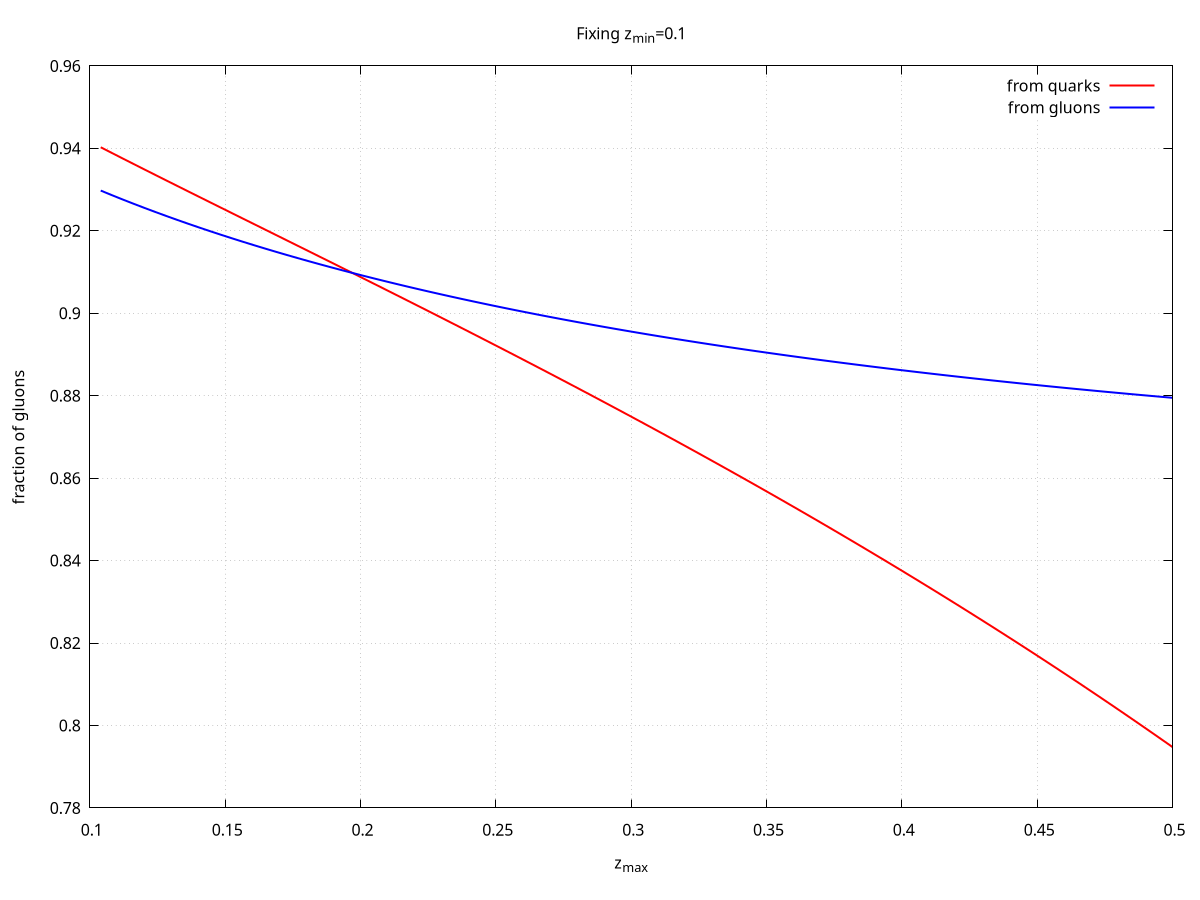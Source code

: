 reset
set term pdfcairo enhanced color size 10cm,8cm
set out 'analytics.pdf'
set colors classic

#----------------------------------------------------------------------
# analytic results
#
# We work in the small-angle limit and at lowest orderin alphas
#
# In both cases, the cuts amount to selecting momentum fractions
# between some zmin and some zmax.
#
# We define
#   Iab = \int_zmin^zmax dz Pab(z)
#
# If we start with a quark (or gluon), the fraction of secondary Lund
# planes with a gluon as a leading parton is, respectively
#   f(g|q) = Igq/(Iqq+Igq)
#   f(g|g) = Igg/(Iqg+Igg)
#
# In practice, we have
#
#  Iqq = CF \int_zmin^zmax dz (1+z^2)/(1-z)
#      = CF \int_zmin^zmax dz 2/(1-z) - 1 - z
#      = CF [2 log((1-zmin)/(1-zmax)) - (zmax-zmin) - 1/2 (zmax^2-zmin^2)]
#      = CF [2 log((1-zmin)/(1-zmax)) - (zmax-zmin) (1+(zmax+zmin)/2)]
#
#  Igq = CF \int_zmin^zmax dz (1+(1-z)^2)/z
#      = CF \int_zmin^zmax dz 2/z - 2 + z
#      = CF [2 log(zmax/zmin) - 2 (zmax-zmin) + 1/2 (zmax^2-zmin^2)]
#      = CF [2 log(zmax/zmin) - 2 (zmax-zmin) (1-(zmax+zmin)/4)]
#
#  Iqg = 2 Tf \int_zmin^zmax dz [z^2+(1-z)^2]
#      = 2 Tf/3 [(zmax^3-zmin^3) + ((1-zmin)^3-(1-zmax)^3)]
#      = 2 Tf/3 (zmax-zmin) [2 (zmax^2+zmin zmax+zmin^2) - 3 (zmin+zmax) + 3]
#
#  Igg = 2 CA \int_zmin^zmax dz z/(1-z) + (1-z)/z + z (1-z)
#      = 2 CA \int_zmin^zmax dz 1/(1-z) + 1/z + z (1-z) - 2
#      = 2 CA [log(zmax(1-zmin)/(zmin(1-zmax))) - 2 (zmax-zmin) + (zmax^2-zmin^2)/2 - (zmax^3-zmin^3)/3]

# Quick normalisation check:
# zmax=1/2
#  Iqg = 2 Tf/3 [(1/8-zmin^3) + ((1-zmin)^3-1/8)]
#  Igg = 2 CA [log((1-zmin)/zmin) - 2 (1/2-zmin) + (1/4-zmin^2)/2 - (1/8-zmin^3)/3]
# subtracting the log and zmin->0
#  Iqg = 2 Tf/3 
#  Igg = 2 CA [-11/12]
# sum/(2CA) = -11/12 + TF/(3CA) = (-11CA + 4 Tf)/(12CA)   OK

CF=4.0/3.0
CA=3.0
nf=5.0
TR=0.5
Tf=nf*TR

zmin_def = 0.1
zmax_def = 0.2

Iqq(zmin, zmax) = CF*(2*log((1-zmin)/(1-zmax)) - (zmax-zmin)*(1+(zmax+zmin)/2))
Igq(zmin, zmax) = CF*(2*log(zmax/zmin) - 2*(zmax-zmin)*(1-(zmax+zmin)/4))

Iqg(zmin,zmax) = 2*Tf/3.0 * ((zmax**3-zmin**3) + ((1-zmin)**3-(1-zmax)**3))
Igg(zmin,zmax) = 2*CA*(log(zmax*(1-zmin)/(zmin*(1-zmax))) - 2*(zmax-zmin) + (zmax**2-zmin**2)/2 - (zmax**3-zmin**3)/3)

fg_q(zmin, zmax) = zmin<zmax ? Igq(zmin, zmax)/(Iqq(zmin, zmax)+Igq(zmin, zmax)) : 1/0
fg_g(zmin, zmax) = zmin<zmax ? Igg(zmin, zmax)/(Iqg(zmin, zmax)+Igg(zmin, zmax)) : 1/0



#----------------------------------------------------------------------
# actual plot
set ylabel 'fraction of gluons'
set grid

set title 'Fixing z_{min}=0.1'
set xlabel 'z_{max}'
set xrange [zmin_def:0.5]

plot fg_q(zmin_def, x) w l lt 1 lc 1 lw 2 t 'from quarks', \
     fg_g(zmin_def, x) w l lt 1 lc 3 lw 2 t 'from gluons'

set title 'Fixing z_{max}=0.2'
set xlabel 'z_{min}'
set xrange [0.02:zmax_def]

plot fg_q(x, zmax_def) w l lt 1 lc 1 lw 2 t 'from quarks', \
     fg_g(x, zmax_def) w l lt 1 lc 3 lw 2 t 'from gluons'
     
set title 'both floating'
set xlabel 'z_{min}'
set xrange [0.02:0.5]
set ylabel 'z_{max}'
set yrange [0.02:0.5]
set zlabel 'g fraction'
set zrange [0.6:1]
set contour base
splot fg_q(x, y) w l lt 1 lc 1 lw 2 t 'from quarks', \
      fg_g(x, y) w l lt 1 lc 3 lw 2 t 'from gluons'

# relative difference
set zlabel '[f(g|q)-f(g|g)]/[f(g|q)+f(g|g)]'
set zrange [-0.2:0.05]
splot (fg_q(x, y)-fg_g(x, y))/(fg_q(x, y)+fg_g(x, y)) w l lt 1 lc 1 lw 2 t 'DGLAP'



set out
